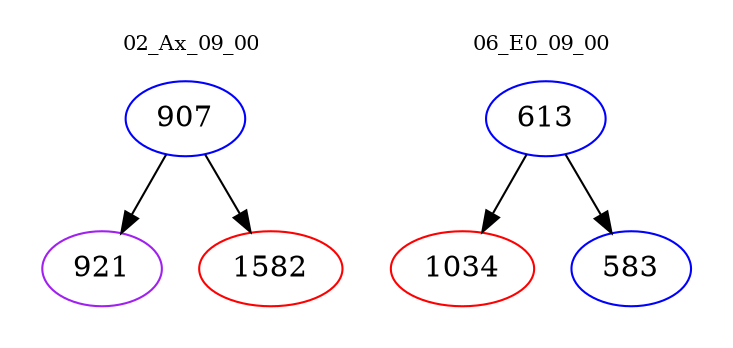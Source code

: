 digraph{
subgraph cluster_0 {
color = white
label = "02_Ax_09_00";
fontsize=10;
T0_907 [label="907", color="blue"]
T0_907 -> T0_921 [color="black"]
T0_921 [label="921", color="purple"]
T0_907 -> T0_1582 [color="black"]
T0_1582 [label="1582", color="red"]
}
subgraph cluster_1 {
color = white
label = "06_E0_09_00";
fontsize=10;
T1_613 [label="613", color="blue"]
T1_613 -> T1_1034 [color="black"]
T1_1034 [label="1034", color="red"]
T1_613 -> T1_583 [color="black"]
T1_583 [label="583", color="blue"]
}
}
